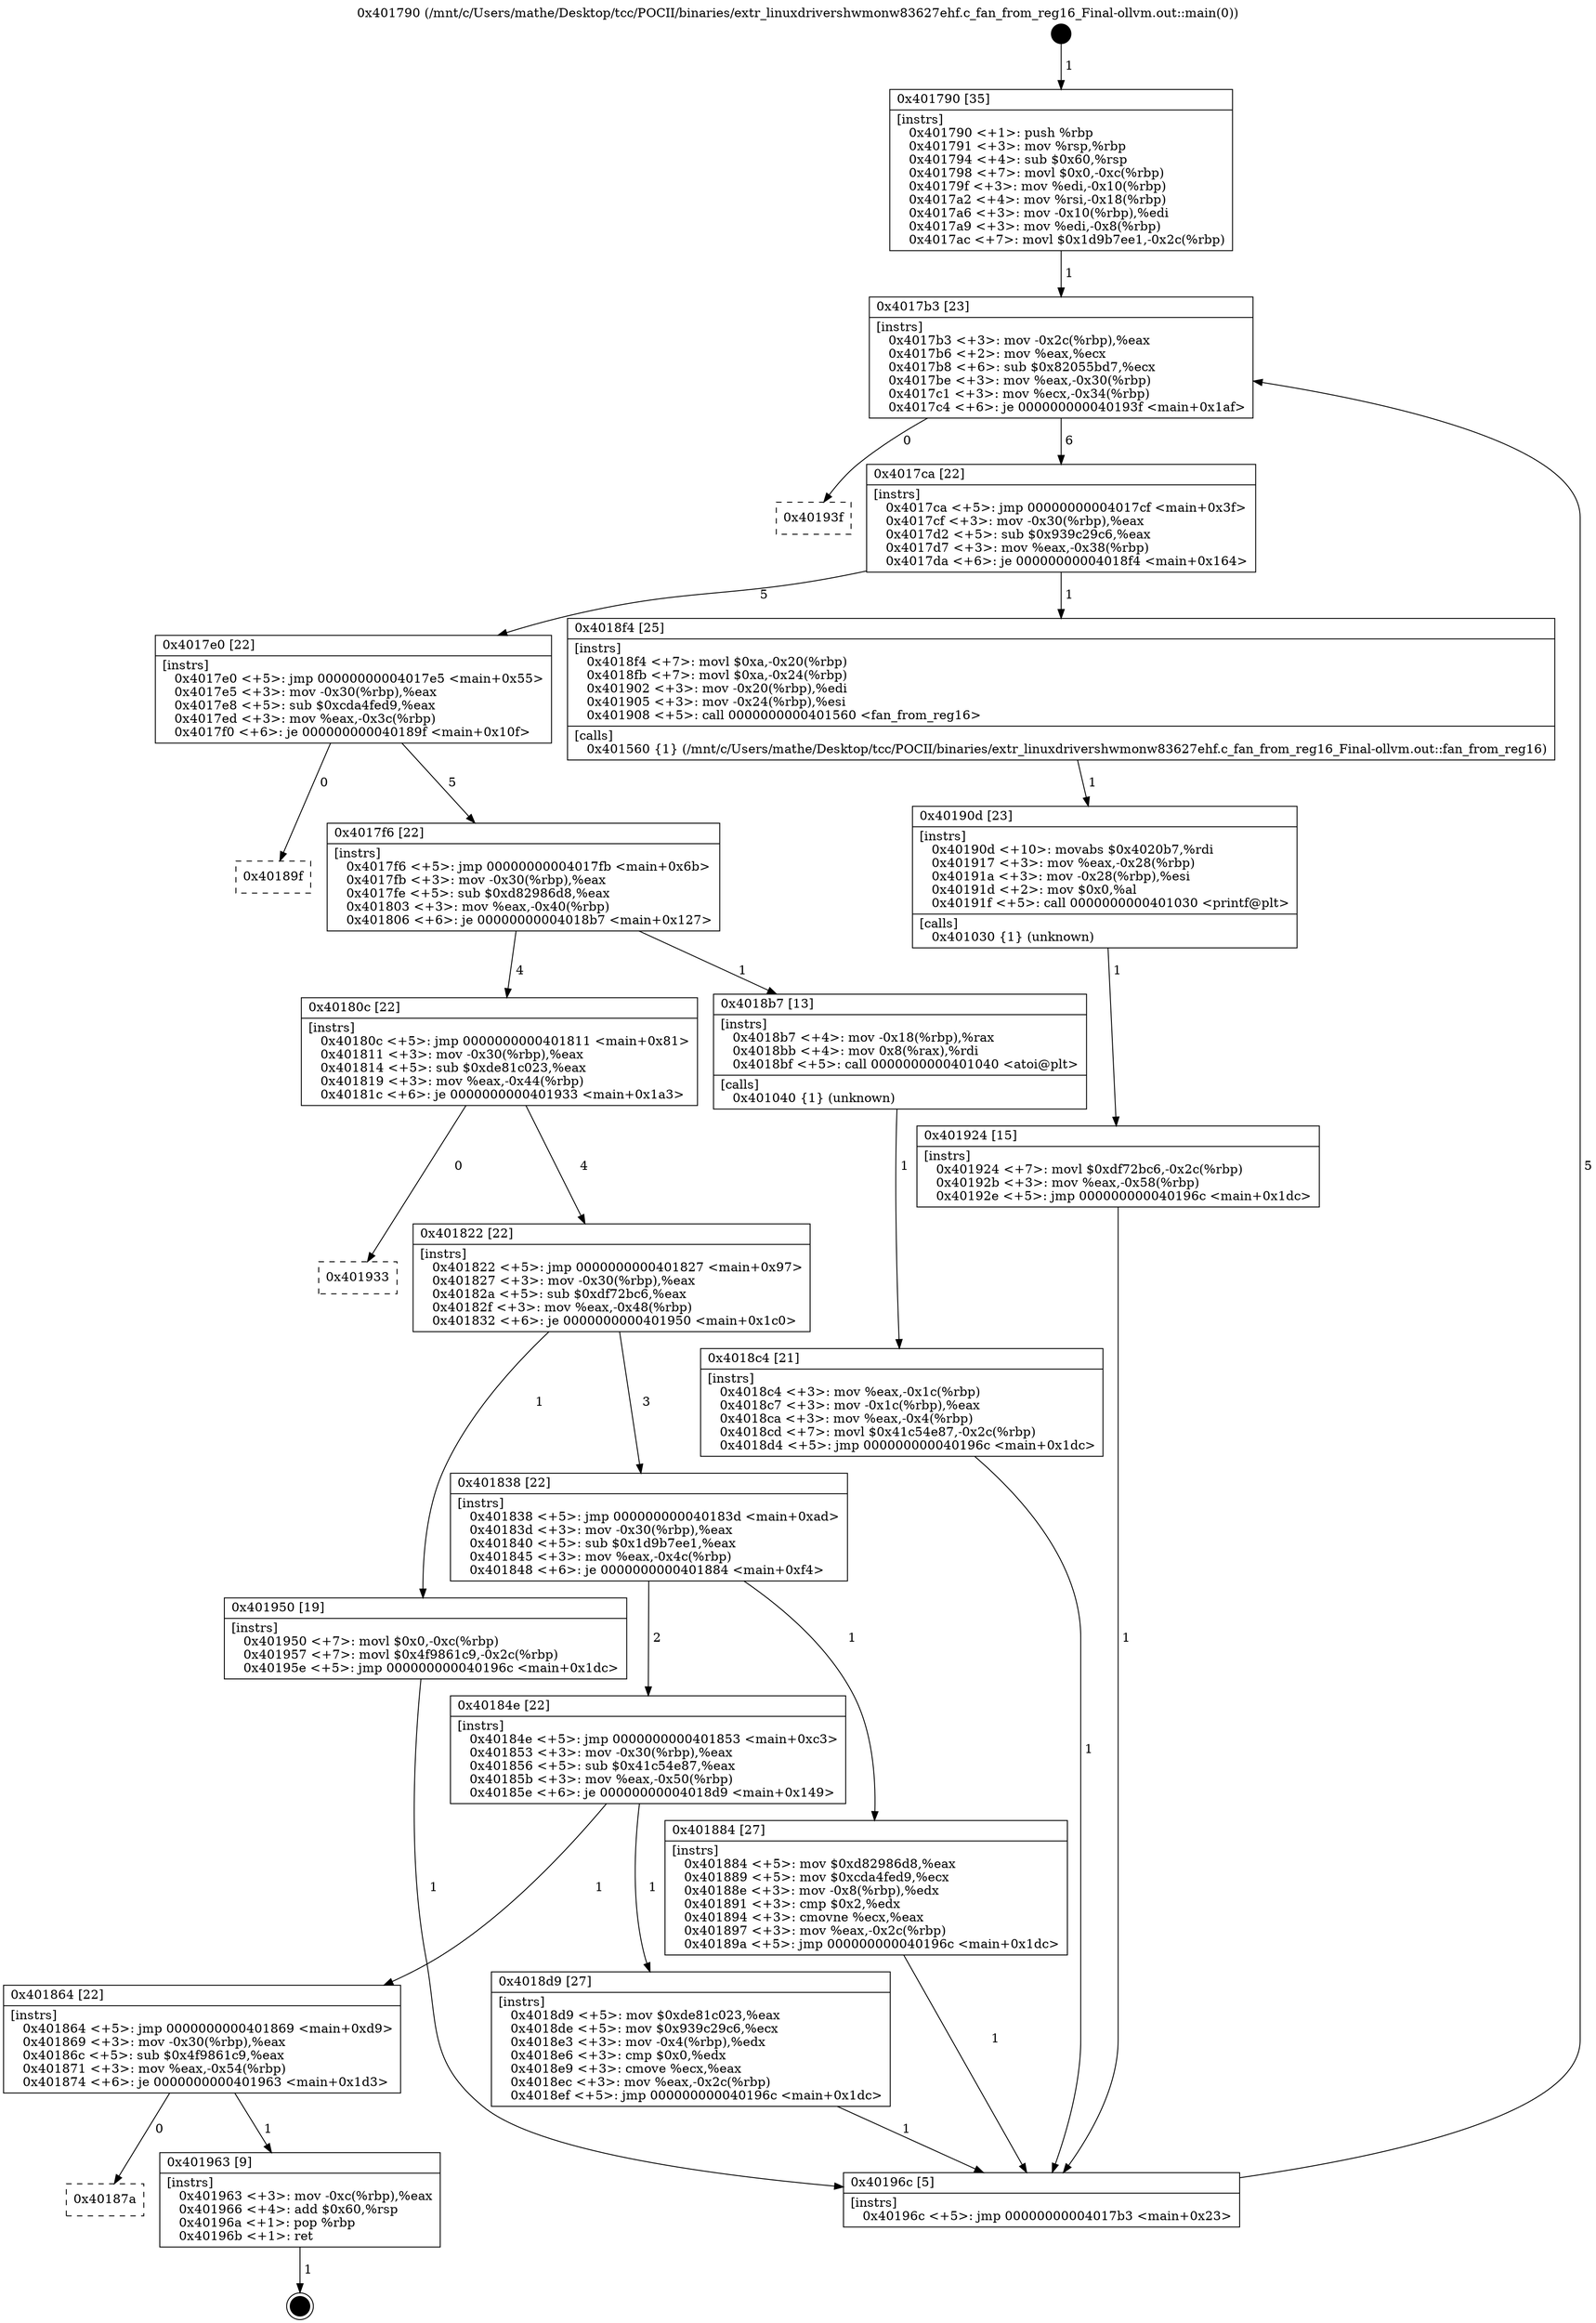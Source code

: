 digraph "0x401790" {
  label = "0x401790 (/mnt/c/Users/mathe/Desktop/tcc/POCII/binaries/extr_linuxdrivershwmonw83627ehf.c_fan_from_reg16_Final-ollvm.out::main(0))"
  labelloc = "t"
  node[shape=record]

  Entry [label="",width=0.3,height=0.3,shape=circle,fillcolor=black,style=filled]
  "0x4017b3" [label="{
     0x4017b3 [23]\l
     | [instrs]\l
     &nbsp;&nbsp;0x4017b3 \<+3\>: mov -0x2c(%rbp),%eax\l
     &nbsp;&nbsp;0x4017b6 \<+2\>: mov %eax,%ecx\l
     &nbsp;&nbsp;0x4017b8 \<+6\>: sub $0x82055bd7,%ecx\l
     &nbsp;&nbsp;0x4017be \<+3\>: mov %eax,-0x30(%rbp)\l
     &nbsp;&nbsp;0x4017c1 \<+3\>: mov %ecx,-0x34(%rbp)\l
     &nbsp;&nbsp;0x4017c4 \<+6\>: je 000000000040193f \<main+0x1af\>\l
  }"]
  "0x40193f" [label="{
     0x40193f\l
  }", style=dashed]
  "0x4017ca" [label="{
     0x4017ca [22]\l
     | [instrs]\l
     &nbsp;&nbsp;0x4017ca \<+5\>: jmp 00000000004017cf \<main+0x3f\>\l
     &nbsp;&nbsp;0x4017cf \<+3\>: mov -0x30(%rbp),%eax\l
     &nbsp;&nbsp;0x4017d2 \<+5\>: sub $0x939c29c6,%eax\l
     &nbsp;&nbsp;0x4017d7 \<+3\>: mov %eax,-0x38(%rbp)\l
     &nbsp;&nbsp;0x4017da \<+6\>: je 00000000004018f4 \<main+0x164\>\l
  }"]
  Exit [label="",width=0.3,height=0.3,shape=circle,fillcolor=black,style=filled,peripheries=2]
  "0x4018f4" [label="{
     0x4018f4 [25]\l
     | [instrs]\l
     &nbsp;&nbsp;0x4018f4 \<+7\>: movl $0xa,-0x20(%rbp)\l
     &nbsp;&nbsp;0x4018fb \<+7\>: movl $0xa,-0x24(%rbp)\l
     &nbsp;&nbsp;0x401902 \<+3\>: mov -0x20(%rbp),%edi\l
     &nbsp;&nbsp;0x401905 \<+3\>: mov -0x24(%rbp),%esi\l
     &nbsp;&nbsp;0x401908 \<+5\>: call 0000000000401560 \<fan_from_reg16\>\l
     | [calls]\l
     &nbsp;&nbsp;0x401560 \{1\} (/mnt/c/Users/mathe/Desktop/tcc/POCII/binaries/extr_linuxdrivershwmonw83627ehf.c_fan_from_reg16_Final-ollvm.out::fan_from_reg16)\l
  }"]
  "0x4017e0" [label="{
     0x4017e0 [22]\l
     | [instrs]\l
     &nbsp;&nbsp;0x4017e0 \<+5\>: jmp 00000000004017e5 \<main+0x55\>\l
     &nbsp;&nbsp;0x4017e5 \<+3\>: mov -0x30(%rbp),%eax\l
     &nbsp;&nbsp;0x4017e8 \<+5\>: sub $0xcda4fed9,%eax\l
     &nbsp;&nbsp;0x4017ed \<+3\>: mov %eax,-0x3c(%rbp)\l
     &nbsp;&nbsp;0x4017f0 \<+6\>: je 000000000040189f \<main+0x10f\>\l
  }"]
  "0x40187a" [label="{
     0x40187a\l
  }", style=dashed]
  "0x40189f" [label="{
     0x40189f\l
  }", style=dashed]
  "0x4017f6" [label="{
     0x4017f6 [22]\l
     | [instrs]\l
     &nbsp;&nbsp;0x4017f6 \<+5\>: jmp 00000000004017fb \<main+0x6b\>\l
     &nbsp;&nbsp;0x4017fb \<+3\>: mov -0x30(%rbp),%eax\l
     &nbsp;&nbsp;0x4017fe \<+5\>: sub $0xd82986d8,%eax\l
     &nbsp;&nbsp;0x401803 \<+3\>: mov %eax,-0x40(%rbp)\l
     &nbsp;&nbsp;0x401806 \<+6\>: je 00000000004018b7 \<main+0x127\>\l
  }"]
  "0x401963" [label="{
     0x401963 [9]\l
     | [instrs]\l
     &nbsp;&nbsp;0x401963 \<+3\>: mov -0xc(%rbp),%eax\l
     &nbsp;&nbsp;0x401966 \<+4\>: add $0x60,%rsp\l
     &nbsp;&nbsp;0x40196a \<+1\>: pop %rbp\l
     &nbsp;&nbsp;0x40196b \<+1\>: ret\l
  }"]
  "0x4018b7" [label="{
     0x4018b7 [13]\l
     | [instrs]\l
     &nbsp;&nbsp;0x4018b7 \<+4\>: mov -0x18(%rbp),%rax\l
     &nbsp;&nbsp;0x4018bb \<+4\>: mov 0x8(%rax),%rdi\l
     &nbsp;&nbsp;0x4018bf \<+5\>: call 0000000000401040 \<atoi@plt\>\l
     | [calls]\l
     &nbsp;&nbsp;0x401040 \{1\} (unknown)\l
  }"]
  "0x40180c" [label="{
     0x40180c [22]\l
     | [instrs]\l
     &nbsp;&nbsp;0x40180c \<+5\>: jmp 0000000000401811 \<main+0x81\>\l
     &nbsp;&nbsp;0x401811 \<+3\>: mov -0x30(%rbp),%eax\l
     &nbsp;&nbsp;0x401814 \<+5\>: sub $0xde81c023,%eax\l
     &nbsp;&nbsp;0x401819 \<+3\>: mov %eax,-0x44(%rbp)\l
     &nbsp;&nbsp;0x40181c \<+6\>: je 0000000000401933 \<main+0x1a3\>\l
  }"]
  "0x401924" [label="{
     0x401924 [15]\l
     | [instrs]\l
     &nbsp;&nbsp;0x401924 \<+7\>: movl $0xdf72bc6,-0x2c(%rbp)\l
     &nbsp;&nbsp;0x40192b \<+3\>: mov %eax,-0x58(%rbp)\l
     &nbsp;&nbsp;0x40192e \<+5\>: jmp 000000000040196c \<main+0x1dc\>\l
  }"]
  "0x401933" [label="{
     0x401933\l
  }", style=dashed]
  "0x401822" [label="{
     0x401822 [22]\l
     | [instrs]\l
     &nbsp;&nbsp;0x401822 \<+5\>: jmp 0000000000401827 \<main+0x97\>\l
     &nbsp;&nbsp;0x401827 \<+3\>: mov -0x30(%rbp),%eax\l
     &nbsp;&nbsp;0x40182a \<+5\>: sub $0xdf72bc6,%eax\l
     &nbsp;&nbsp;0x40182f \<+3\>: mov %eax,-0x48(%rbp)\l
     &nbsp;&nbsp;0x401832 \<+6\>: je 0000000000401950 \<main+0x1c0\>\l
  }"]
  "0x40190d" [label="{
     0x40190d [23]\l
     | [instrs]\l
     &nbsp;&nbsp;0x40190d \<+10\>: movabs $0x4020b7,%rdi\l
     &nbsp;&nbsp;0x401917 \<+3\>: mov %eax,-0x28(%rbp)\l
     &nbsp;&nbsp;0x40191a \<+3\>: mov -0x28(%rbp),%esi\l
     &nbsp;&nbsp;0x40191d \<+2\>: mov $0x0,%al\l
     &nbsp;&nbsp;0x40191f \<+5\>: call 0000000000401030 \<printf@plt\>\l
     | [calls]\l
     &nbsp;&nbsp;0x401030 \{1\} (unknown)\l
  }"]
  "0x401950" [label="{
     0x401950 [19]\l
     | [instrs]\l
     &nbsp;&nbsp;0x401950 \<+7\>: movl $0x0,-0xc(%rbp)\l
     &nbsp;&nbsp;0x401957 \<+7\>: movl $0x4f9861c9,-0x2c(%rbp)\l
     &nbsp;&nbsp;0x40195e \<+5\>: jmp 000000000040196c \<main+0x1dc\>\l
  }"]
  "0x401838" [label="{
     0x401838 [22]\l
     | [instrs]\l
     &nbsp;&nbsp;0x401838 \<+5\>: jmp 000000000040183d \<main+0xad\>\l
     &nbsp;&nbsp;0x40183d \<+3\>: mov -0x30(%rbp),%eax\l
     &nbsp;&nbsp;0x401840 \<+5\>: sub $0x1d9b7ee1,%eax\l
     &nbsp;&nbsp;0x401845 \<+3\>: mov %eax,-0x4c(%rbp)\l
     &nbsp;&nbsp;0x401848 \<+6\>: je 0000000000401884 \<main+0xf4\>\l
  }"]
  "0x401864" [label="{
     0x401864 [22]\l
     | [instrs]\l
     &nbsp;&nbsp;0x401864 \<+5\>: jmp 0000000000401869 \<main+0xd9\>\l
     &nbsp;&nbsp;0x401869 \<+3\>: mov -0x30(%rbp),%eax\l
     &nbsp;&nbsp;0x40186c \<+5\>: sub $0x4f9861c9,%eax\l
     &nbsp;&nbsp;0x401871 \<+3\>: mov %eax,-0x54(%rbp)\l
     &nbsp;&nbsp;0x401874 \<+6\>: je 0000000000401963 \<main+0x1d3\>\l
  }"]
  "0x401884" [label="{
     0x401884 [27]\l
     | [instrs]\l
     &nbsp;&nbsp;0x401884 \<+5\>: mov $0xd82986d8,%eax\l
     &nbsp;&nbsp;0x401889 \<+5\>: mov $0xcda4fed9,%ecx\l
     &nbsp;&nbsp;0x40188e \<+3\>: mov -0x8(%rbp),%edx\l
     &nbsp;&nbsp;0x401891 \<+3\>: cmp $0x2,%edx\l
     &nbsp;&nbsp;0x401894 \<+3\>: cmovne %ecx,%eax\l
     &nbsp;&nbsp;0x401897 \<+3\>: mov %eax,-0x2c(%rbp)\l
     &nbsp;&nbsp;0x40189a \<+5\>: jmp 000000000040196c \<main+0x1dc\>\l
  }"]
  "0x40184e" [label="{
     0x40184e [22]\l
     | [instrs]\l
     &nbsp;&nbsp;0x40184e \<+5\>: jmp 0000000000401853 \<main+0xc3\>\l
     &nbsp;&nbsp;0x401853 \<+3\>: mov -0x30(%rbp),%eax\l
     &nbsp;&nbsp;0x401856 \<+5\>: sub $0x41c54e87,%eax\l
     &nbsp;&nbsp;0x40185b \<+3\>: mov %eax,-0x50(%rbp)\l
     &nbsp;&nbsp;0x40185e \<+6\>: je 00000000004018d9 \<main+0x149\>\l
  }"]
  "0x40196c" [label="{
     0x40196c [5]\l
     | [instrs]\l
     &nbsp;&nbsp;0x40196c \<+5\>: jmp 00000000004017b3 \<main+0x23\>\l
  }"]
  "0x401790" [label="{
     0x401790 [35]\l
     | [instrs]\l
     &nbsp;&nbsp;0x401790 \<+1\>: push %rbp\l
     &nbsp;&nbsp;0x401791 \<+3\>: mov %rsp,%rbp\l
     &nbsp;&nbsp;0x401794 \<+4\>: sub $0x60,%rsp\l
     &nbsp;&nbsp;0x401798 \<+7\>: movl $0x0,-0xc(%rbp)\l
     &nbsp;&nbsp;0x40179f \<+3\>: mov %edi,-0x10(%rbp)\l
     &nbsp;&nbsp;0x4017a2 \<+4\>: mov %rsi,-0x18(%rbp)\l
     &nbsp;&nbsp;0x4017a6 \<+3\>: mov -0x10(%rbp),%edi\l
     &nbsp;&nbsp;0x4017a9 \<+3\>: mov %edi,-0x8(%rbp)\l
     &nbsp;&nbsp;0x4017ac \<+7\>: movl $0x1d9b7ee1,-0x2c(%rbp)\l
  }"]
  "0x4018c4" [label="{
     0x4018c4 [21]\l
     | [instrs]\l
     &nbsp;&nbsp;0x4018c4 \<+3\>: mov %eax,-0x1c(%rbp)\l
     &nbsp;&nbsp;0x4018c7 \<+3\>: mov -0x1c(%rbp),%eax\l
     &nbsp;&nbsp;0x4018ca \<+3\>: mov %eax,-0x4(%rbp)\l
     &nbsp;&nbsp;0x4018cd \<+7\>: movl $0x41c54e87,-0x2c(%rbp)\l
     &nbsp;&nbsp;0x4018d4 \<+5\>: jmp 000000000040196c \<main+0x1dc\>\l
  }"]
  "0x4018d9" [label="{
     0x4018d9 [27]\l
     | [instrs]\l
     &nbsp;&nbsp;0x4018d9 \<+5\>: mov $0xde81c023,%eax\l
     &nbsp;&nbsp;0x4018de \<+5\>: mov $0x939c29c6,%ecx\l
     &nbsp;&nbsp;0x4018e3 \<+3\>: mov -0x4(%rbp),%edx\l
     &nbsp;&nbsp;0x4018e6 \<+3\>: cmp $0x0,%edx\l
     &nbsp;&nbsp;0x4018e9 \<+3\>: cmove %ecx,%eax\l
     &nbsp;&nbsp;0x4018ec \<+3\>: mov %eax,-0x2c(%rbp)\l
     &nbsp;&nbsp;0x4018ef \<+5\>: jmp 000000000040196c \<main+0x1dc\>\l
  }"]
  Entry -> "0x401790" [label=" 1"]
  "0x4017b3" -> "0x40193f" [label=" 0"]
  "0x4017b3" -> "0x4017ca" [label=" 6"]
  "0x401963" -> Exit [label=" 1"]
  "0x4017ca" -> "0x4018f4" [label=" 1"]
  "0x4017ca" -> "0x4017e0" [label=" 5"]
  "0x401864" -> "0x40187a" [label=" 0"]
  "0x4017e0" -> "0x40189f" [label=" 0"]
  "0x4017e0" -> "0x4017f6" [label=" 5"]
  "0x401864" -> "0x401963" [label=" 1"]
  "0x4017f6" -> "0x4018b7" [label=" 1"]
  "0x4017f6" -> "0x40180c" [label=" 4"]
  "0x401950" -> "0x40196c" [label=" 1"]
  "0x40180c" -> "0x401933" [label=" 0"]
  "0x40180c" -> "0x401822" [label=" 4"]
  "0x401924" -> "0x40196c" [label=" 1"]
  "0x401822" -> "0x401950" [label=" 1"]
  "0x401822" -> "0x401838" [label=" 3"]
  "0x40190d" -> "0x401924" [label=" 1"]
  "0x401838" -> "0x401884" [label=" 1"]
  "0x401838" -> "0x40184e" [label=" 2"]
  "0x401884" -> "0x40196c" [label=" 1"]
  "0x401790" -> "0x4017b3" [label=" 1"]
  "0x40196c" -> "0x4017b3" [label=" 5"]
  "0x4018b7" -> "0x4018c4" [label=" 1"]
  "0x4018c4" -> "0x40196c" [label=" 1"]
  "0x4018f4" -> "0x40190d" [label=" 1"]
  "0x40184e" -> "0x4018d9" [label=" 1"]
  "0x40184e" -> "0x401864" [label=" 1"]
  "0x4018d9" -> "0x40196c" [label=" 1"]
}
